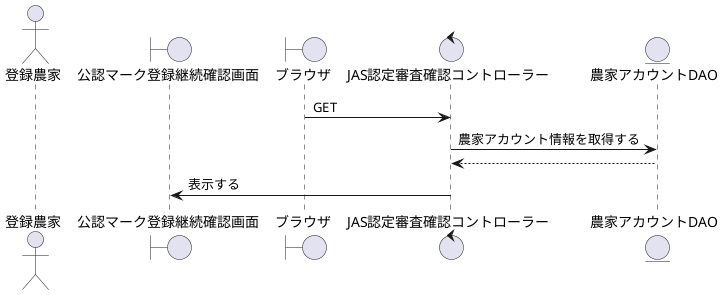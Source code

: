 @startuml 公認マーク登録継続確認画面を表示

actor    "登録農家" as act
boundary "公認マーク登録継続確認画面" as Top
boundary "ブラウザ" as brz
control  "JAS認定審査確認コントローラー" as Acquisition_c
entity   "農家アカウントDAO" as Farmer_dao

'-------------------------------------------------------------------------------------------

brz -> Acquisition_c : GET
Acquisition_c -> Farmer_dao : 農家アカウント情報を取得する
Acquisition_c <-- Farmer_dao
Top <- Acquisition_c : 表示する

@enduml